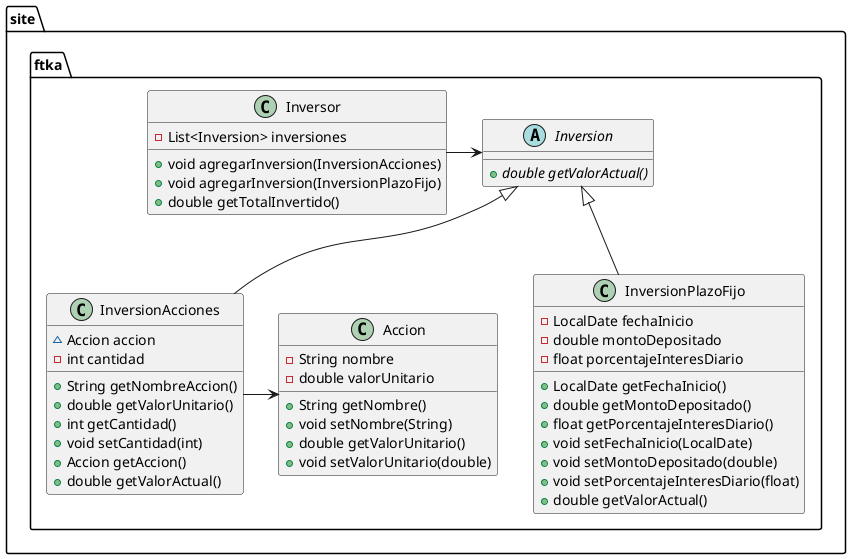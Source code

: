 @startuml
class site.ftka.InversionPlazoFijo {
- LocalDate fechaInicio
- double montoDepositado
- float porcentajeInteresDiario
+ LocalDate getFechaInicio()
+ double getMontoDepositado()
+ float getPorcentajeInteresDiario()
+ void setFechaInicio(LocalDate)
+ void setMontoDepositado(double)
+ void setPorcentajeInteresDiario(float)
+ double getValorActual()
}

class site.ftka.Accion {
- String nombre
- double valorUnitario
+ String getNombre()
+ void setNombre(String)
+ double getValorUnitario()
+ void setValorUnitario(double)
}

abstract class site.ftka.Inversion {
+ {abstract}double getValorActual()
}

class site.ftka.Inversor {
- List<Inversion> inversiones
+ void agregarInversion(InversionAcciones)
+ void agregarInversion(InversionPlazoFijo)
+ double getTotalInvertido()
}

class site.ftka.InversionAcciones {
~ Accion accion
- int cantidad
+ String getNombreAccion()
+ double getValorUnitario()
+ int getCantidad()
+ void setCantidad(int)
+ Accion getAccion()
+ double getValorActual()
}

site.ftka.Inversion <|-- site.ftka.InversionPlazoFijo
site.ftka.Inversion <|-- site.ftka.InversionAcciones

site.ftka.InversionAcciones -> site.ftka.Accion

site.ftka.Inversor -> site.ftka.Inversion

@enduml